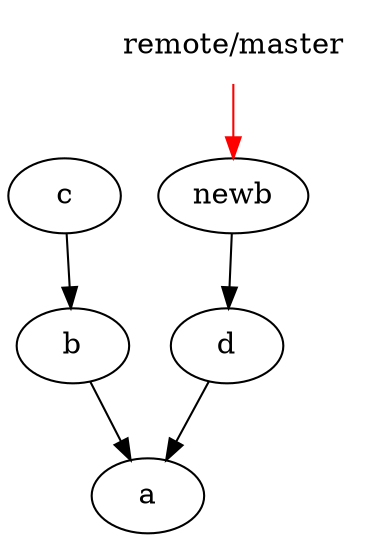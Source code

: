 digraph G {
 d->a
 b->a
 c->b
 newb->d
 "remote/master"->newb[color="red"]
 "remote/master"[shape=none, color="red"]
}

